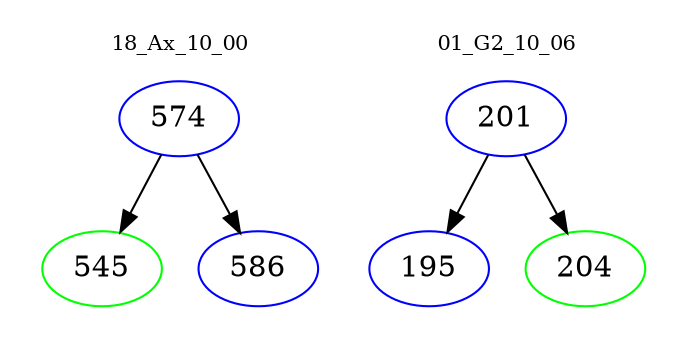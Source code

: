 digraph{
subgraph cluster_0 {
color = white
label = "18_Ax_10_00";
fontsize=10;
T0_574 [label="574", color="blue"]
T0_574 -> T0_545 [color="black"]
T0_545 [label="545", color="green"]
T0_574 -> T0_586 [color="black"]
T0_586 [label="586", color="blue"]
}
subgraph cluster_1 {
color = white
label = "01_G2_10_06";
fontsize=10;
T1_201 [label="201", color="blue"]
T1_201 -> T1_195 [color="black"]
T1_195 [label="195", color="blue"]
T1_201 -> T1_204 [color="black"]
T1_204 [label="204", color="green"]
}
}
